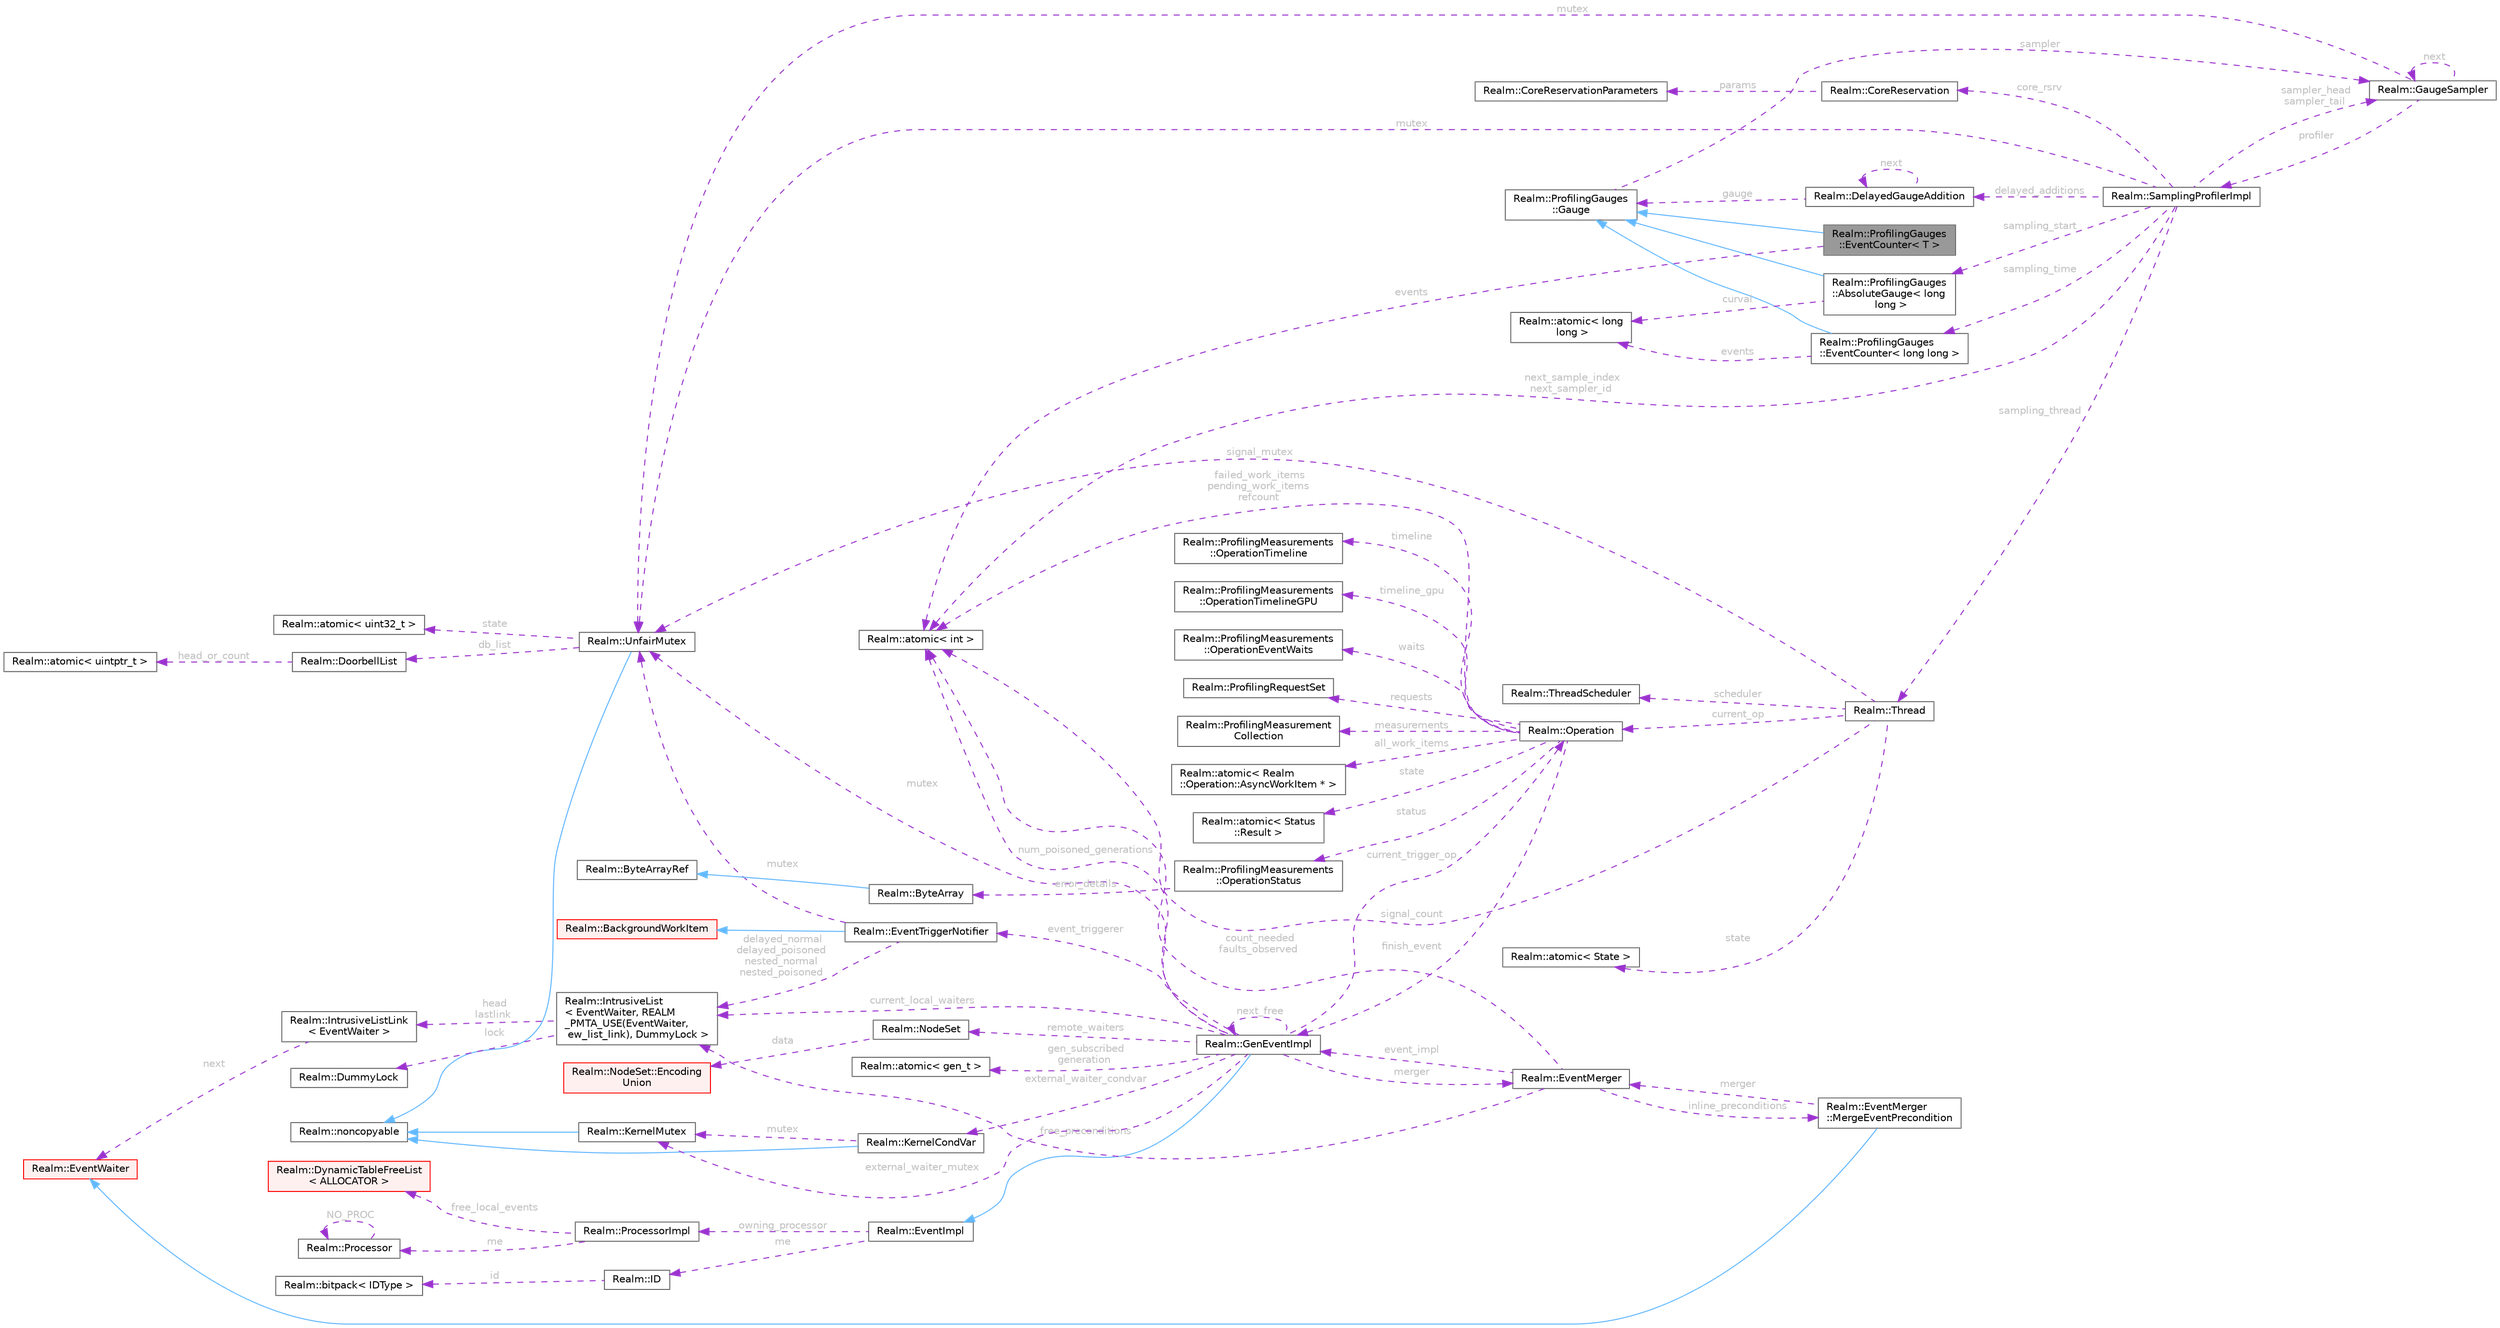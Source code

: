 digraph "Realm::ProfilingGauges::EventCounter&lt; T &gt;"
{
 // LATEX_PDF_SIZE
  bgcolor="transparent";
  edge [fontname=Helvetica,fontsize=10,labelfontname=Helvetica,labelfontsize=10];
  node [fontname=Helvetica,fontsize=10,shape=box,height=0.2,width=0.4];
  rankdir="LR";
  Node1 [id="Node000001",label="Realm::ProfilingGauges\l::EventCounter\< T \>",height=0.2,width=0.4,color="gray40", fillcolor="grey60", style="filled", fontcolor="black",tooltip=" "];
  Node2 -> Node1 [id="edge1_Node000001_Node000002",dir="back",color="steelblue1",style="solid",tooltip=" "];
  Node2 [id="Node000002",label="Realm::ProfilingGauges\l::Gauge",height=0.2,width=0.4,color="gray40", fillcolor="white", style="filled",URL="$classRealm_1_1ProfilingGauges_1_1Gauge.html",tooltip=" "];
  Node3 -> Node2 [id="edge2_Node000002_Node000003",dir="back",color="darkorchid3",style="dashed",tooltip=" ",label=" sampler",fontcolor="grey" ];
  Node3 [id="Node000003",label="Realm::GaugeSampler",height=0.2,width=0.4,color="gray40", fillcolor="white", style="filled",URL="$classRealm_1_1GaugeSampler.html",tooltip=" "];
  Node4 -> Node3 [id="edge3_Node000003_Node000004",dir="back",color="darkorchid3",style="dashed",tooltip=" ",label=" profiler",fontcolor="grey" ];
  Node4 [id="Node000004",label="Realm::SamplingProfilerImpl",height=0.2,width=0.4,color="gray40", fillcolor="white", style="filled",URL="$classRealm_1_1SamplingProfilerImpl.html",tooltip=" "];
  Node5 -> Node4 [id="edge4_Node000004_Node000005",dir="back",color="darkorchid3",style="dashed",tooltip=" ",label=" mutex",fontcolor="grey" ];
  Node5 [id="Node000005",label="Realm::UnfairMutex",height=0.2,width=0.4,color="gray40", fillcolor="white", style="filled",URL="$classRealm_1_1UnfairMutex.html",tooltip=" "];
  Node6 -> Node5 [id="edge5_Node000005_Node000006",dir="back",color="steelblue1",style="solid",tooltip=" "];
  Node6 [id="Node000006",label="Realm::noncopyable",height=0.2,width=0.4,color="gray40", fillcolor="white", style="filled",URL="$classRealm_1_1noncopyable.html",tooltip=" "];
  Node7 -> Node5 [id="edge6_Node000005_Node000007",dir="back",color="darkorchid3",style="dashed",tooltip=" ",label=" state",fontcolor="grey" ];
  Node7 [id="Node000007",label="Realm::atomic\< uint32_t \>",height=0.2,width=0.4,color="gray40", fillcolor="white", style="filled",URL="$classRealm_1_1atomic.html",tooltip=" "];
  Node8 -> Node5 [id="edge7_Node000005_Node000008",dir="back",color="darkorchid3",style="dashed",tooltip=" ",label=" db_list",fontcolor="grey" ];
  Node8 [id="Node000008",label="Realm::DoorbellList",height=0.2,width=0.4,color="gray40", fillcolor="white", style="filled",URL="$classRealm_1_1DoorbellList.html",tooltip=" "];
  Node9 -> Node8 [id="edge8_Node000008_Node000009",dir="back",color="darkorchid3",style="dashed",tooltip=" ",label=" head_or_count",fontcolor="grey" ];
  Node9 [id="Node000009",label="Realm::atomic\< uintptr_t \>",height=0.2,width=0.4,color="gray40", fillcolor="white", style="filled",URL="$classRealm_1_1atomic.html",tooltip=" "];
  Node10 -> Node4 [id="edge9_Node000004_Node000010",dir="back",color="darkorchid3",style="dashed",tooltip=" ",label=" next_sample_index\nnext_sampler_id",fontcolor="grey" ];
  Node10 [id="Node000010",label="Realm::atomic\< int \>",height=0.2,width=0.4,color="gray40", fillcolor="white", style="filled",URL="$classRealm_1_1atomic.html",tooltip=" "];
  Node3 -> Node4 [id="edge10_Node000004_Node000003",dir="back",color="darkorchid3",style="dashed",tooltip=" ",label=" sampler_head\nsampler_tail",fontcolor="grey" ];
  Node11 -> Node4 [id="edge11_Node000004_Node000011",dir="back",color="darkorchid3",style="dashed",tooltip=" ",label=" delayed_additions",fontcolor="grey" ];
  Node11 [id="Node000011",label="Realm::DelayedGaugeAddition",height=0.2,width=0.4,color="gray40", fillcolor="white", style="filled",URL="$classRealm_1_1DelayedGaugeAddition.html",tooltip=" "];
  Node2 -> Node11 [id="edge12_Node000011_Node000002",dir="back",color="darkorchid3",style="dashed",tooltip=" ",label=" gauge",fontcolor="grey" ];
  Node11 -> Node11 [id="edge13_Node000011_Node000011",dir="back",color="darkorchid3",style="dashed",tooltip=" ",label=" next",fontcolor="grey" ];
  Node12 -> Node4 [id="edge14_Node000004_Node000012",dir="back",color="darkorchid3",style="dashed",tooltip=" ",label=" core_rsrv",fontcolor="grey" ];
  Node12 [id="Node000012",label="Realm::CoreReservation",height=0.2,width=0.4,color="gray40", fillcolor="white", style="filled",URL="$classRealm_1_1CoreReservation.html",tooltip=" "];
  Node13 -> Node12 [id="edge15_Node000012_Node000013",dir="back",color="darkorchid3",style="dashed",tooltip=" ",label=" params",fontcolor="grey" ];
  Node13 [id="Node000013",label="Realm::CoreReservationParameters",height=0.2,width=0.4,color="gray40", fillcolor="white", style="filled",URL="$classRealm_1_1CoreReservationParameters.html",tooltip=" "];
  Node14 -> Node4 [id="edge16_Node000004_Node000014",dir="back",color="darkorchid3",style="dashed",tooltip=" ",label=" sampling_thread",fontcolor="grey" ];
  Node14 [id="Node000014",label="Realm::Thread",height=0.2,width=0.4,color="gray40", fillcolor="white", style="filled",URL="$classRealm_1_1Thread.html",tooltip=" "];
  Node15 -> Node14 [id="edge17_Node000014_Node000015",dir="back",color="darkorchid3",style="dashed",tooltip=" ",label=" state",fontcolor="grey" ];
  Node15 [id="Node000015",label="Realm::atomic\< State \>",height=0.2,width=0.4,color="gray40", fillcolor="white", style="filled",URL="$classRealm_1_1atomic.html",tooltip=" "];
  Node16 -> Node14 [id="edge18_Node000014_Node000016",dir="back",color="darkorchid3",style="dashed",tooltip=" ",label=" scheduler",fontcolor="grey" ];
  Node16 [id="Node000016",label="Realm::ThreadScheduler",height=0.2,width=0.4,color="gray40", fillcolor="white", style="filled",URL="$classRealm_1_1ThreadScheduler.html",tooltip=" "];
  Node17 -> Node14 [id="edge19_Node000014_Node000017",dir="back",color="darkorchid3",style="dashed",tooltip=" ",label=" current_op",fontcolor="grey" ];
  Node17 [id="Node000017",label="Realm::Operation",height=0.2,width=0.4,color="gray40", fillcolor="white", style="filled",URL="$classRealm_1_1Operation.html",tooltip=" "];
  Node18 -> Node17 [id="edge20_Node000017_Node000018",dir="back",color="darkorchid3",style="dashed",tooltip=" ",label=" finish_event",fontcolor="grey" ];
  Node18 [id="Node000018",label="Realm::GenEventImpl",height=0.2,width=0.4,color="gray40", fillcolor="white", style="filled",URL="$classRealm_1_1GenEventImpl.html",tooltip=" "];
  Node19 -> Node18 [id="edge21_Node000018_Node000019",dir="back",color="steelblue1",style="solid",tooltip=" "];
  Node19 [id="Node000019",label="Realm::EventImpl",height=0.2,width=0.4,color="gray40", fillcolor="white", style="filled",URL="$classRealm_1_1EventImpl.html",tooltip=" "];
  Node20 -> Node19 [id="edge22_Node000019_Node000020",dir="back",color="darkorchid3",style="dashed",tooltip=" ",label=" me",fontcolor="grey" ];
  Node20 [id="Node000020",label="Realm::ID",height=0.2,width=0.4,color="gray40", fillcolor="white", style="filled",URL="$classRealm_1_1ID.html",tooltip=" "];
  Node21 -> Node20 [id="edge23_Node000020_Node000021",dir="back",color="darkorchid3",style="dashed",tooltip=" ",label=" id",fontcolor="grey" ];
  Node21 [id="Node000021",label="Realm::bitpack\< IDType \>",height=0.2,width=0.4,color="gray40", fillcolor="white", style="filled",URL="$classRealm_1_1bitpack.html",tooltip=" "];
  Node22 -> Node19 [id="edge24_Node000019_Node000022",dir="back",color="darkorchid3",style="dashed",tooltip=" ",label=" owning_processor",fontcolor="grey" ];
  Node22 [id="Node000022",label="Realm::ProcessorImpl",height=0.2,width=0.4,color="gray40", fillcolor="white", style="filled",URL="$classRealm_1_1ProcessorImpl.html",tooltip=" "];
  Node23 -> Node22 [id="edge25_Node000022_Node000023",dir="back",color="darkorchid3",style="dashed",tooltip=" ",label=" free_local_events",fontcolor="grey" ];
  Node23 [id="Node000023",label="Realm::DynamicTableFreeList\l\< ALLOCATOR \>",height=0.2,width=0.4,color="red", fillcolor="#FFF0F0", style="filled",URL="$classRealm_1_1DynamicTableFreeList.html",tooltip=" "];
  Node25 -> Node22 [id="edge26_Node000022_Node000025",dir="back",color="darkorchid3",style="dashed",tooltip=" ",label=" me",fontcolor="grey" ];
  Node25 [id="Node000025",label="Realm::Processor",height=0.2,width=0.4,color="gray40", fillcolor="white", style="filled",URL="$classRealm_1_1Processor.html",tooltip=" "];
  Node25 -> Node25 [id="edge27_Node000025_Node000025",dir="back",color="darkorchid3",style="dashed",tooltip=" ",label=" NO_PROC",fontcolor="grey" ];
  Node26 -> Node18 [id="edge28_Node000018_Node000026",dir="back",color="darkorchid3",style="dashed",tooltip=" ",label=" gen_subscribed\ngeneration",fontcolor="grey" ];
  Node26 [id="Node000026",label="Realm::atomic\< gen_t \>",height=0.2,width=0.4,color="gray40", fillcolor="white", style="filled",URL="$classRealm_1_1atomic.html",tooltip=" "];
  Node10 -> Node18 [id="edge29_Node000018_Node000010",dir="back",color="darkorchid3",style="dashed",tooltip=" ",label=" num_poisoned_generations",fontcolor="grey" ];
  Node18 -> Node18 [id="edge30_Node000018_Node000018",dir="back",color="darkorchid3",style="dashed",tooltip=" ",label=" next_free",fontcolor="grey" ];
  Node27 -> Node18 [id="edge31_Node000018_Node000027",dir="back",color="darkorchid3",style="dashed",tooltip=" ",label=" merger",fontcolor="grey" ];
  Node27 [id="Node000027",label="Realm::EventMerger",height=0.2,width=0.4,color="gray40", fillcolor="white", style="filled",URL="$classRealm_1_1EventMerger.html",tooltip=" "];
  Node18 -> Node27 [id="edge32_Node000027_Node000018",dir="back",color="darkorchid3",style="dashed",tooltip=" ",label=" event_impl",fontcolor="grey" ];
  Node10 -> Node27 [id="edge33_Node000027_Node000010",dir="back",color="darkorchid3",style="dashed",tooltip=" ",label=" count_needed\nfaults_observed",fontcolor="grey" ];
  Node28 -> Node27 [id="edge34_Node000027_Node000028",dir="back",color="darkorchid3",style="dashed",tooltip=" ",label=" inline_preconditions",fontcolor="grey" ];
  Node28 [id="Node000028",label="Realm::EventMerger\l::MergeEventPrecondition",height=0.2,width=0.4,color="gray40", fillcolor="white", style="filled",URL="$classRealm_1_1EventMerger_1_1MergeEventPrecondition.html",tooltip=" "];
  Node29 -> Node28 [id="edge35_Node000028_Node000029",dir="back",color="steelblue1",style="solid",tooltip=" "];
  Node29 [id="Node000029",label="Realm::EventWaiter",height=0.2,width=0.4,color="red", fillcolor="#FFF0F0", style="filled",URL="$classRealm_1_1EventWaiter.html",tooltip=" "];
  Node27 -> Node28 [id="edge36_Node000028_Node000027",dir="back",color="darkorchid3",style="dashed",tooltip=" ",label=" merger",fontcolor="grey" ];
  Node31 -> Node27 [id="edge37_Node000027_Node000031",dir="back",color="darkorchid3",style="dashed",tooltip=" ",label=" free_preconditions",fontcolor="grey" ];
  Node31 [id="Node000031",label="Realm::IntrusiveList\l\< EventWaiter, REALM\l_PMTA_USE(EventWaiter,\l ew_list_link), DummyLock \>",height=0.2,width=0.4,color="gray40", fillcolor="white", style="filled",URL="$classRealm_1_1IntrusiveList.html",tooltip=" "];
  Node32 -> Node31 [id="edge38_Node000031_Node000032",dir="back",color="darkorchid3",style="dashed",tooltip=" ",label=" lock",fontcolor="grey" ];
  Node32 [id="Node000032",label="Realm::DummyLock",height=0.2,width=0.4,color="gray40", fillcolor="white", style="filled",URL="$classRealm_1_1DummyLock.html",tooltip=" "];
  Node33 -> Node31 [id="edge39_Node000031_Node000033",dir="back",color="darkorchid3",style="dashed",tooltip=" ",label=" head\nlastlink",fontcolor="grey" ];
  Node33 [id="Node000033",label="Realm::IntrusiveListLink\l\< EventWaiter \>",height=0.2,width=0.4,color="gray40", fillcolor="white", style="filled",URL="$structRealm_1_1IntrusiveListLink.html",tooltip=" "];
  Node29 -> Node33 [id="edge40_Node000033_Node000029",dir="back",color="darkorchid3",style="dashed",tooltip=" ",label=" next",fontcolor="grey" ];
  Node34 -> Node18 [id="edge41_Node000018_Node000034",dir="back",color="darkorchid3",style="dashed",tooltip=" ",label=" event_triggerer",fontcolor="grey" ];
  Node34 [id="Node000034",label="Realm::EventTriggerNotifier",height=0.2,width=0.4,color="gray40", fillcolor="white", style="filled",URL="$classRealm_1_1EventTriggerNotifier.html",tooltip=" "];
  Node35 -> Node34 [id="edge42_Node000034_Node000035",dir="back",color="steelblue1",style="solid",tooltip=" "];
  Node35 [id="Node000035",label="Realm::BackgroundWorkItem",height=0.2,width=0.4,color="red", fillcolor="#FFF0F0", style="filled",URL="$classRealm_1_1BackgroundWorkItem.html",tooltip=" "];
  Node5 -> Node34 [id="edge43_Node000034_Node000005",dir="back",color="darkorchid3",style="dashed",tooltip=" ",label=" mutex",fontcolor="grey" ];
  Node31 -> Node34 [id="edge44_Node000034_Node000031",dir="back",color="darkorchid3",style="dashed",tooltip=" ",label=" delayed_normal\ndelayed_poisoned\nnested_normal\nnested_poisoned",fontcolor="grey" ];
  Node5 -> Node18 [id="edge45_Node000018_Node000005",dir="back",color="darkorchid3",style="dashed",tooltip=" ",label=" mutex",fontcolor="grey" ];
  Node17 -> Node18 [id="edge46_Node000018_Node000017",dir="back",color="darkorchid3",style="dashed",tooltip=" ",label=" current_trigger_op",fontcolor="grey" ];
  Node31 -> Node18 [id="edge47_Node000018_Node000031",dir="back",color="darkorchid3",style="dashed",tooltip=" ",label=" current_local_waiters",fontcolor="grey" ];
  Node42 -> Node18 [id="edge48_Node000018_Node000042",dir="back",color="darkorchid3",style="dashed",tooltip=" ",label=" external_waiter_mutex",fontcolor="grey" ];
  Node42 [id="Node000042",label="Realm::KernelMutex",height=0.2,width=0.4,color="gray40", fillcolor="white", style="filled",URL="$classRealm_1_1KernelMutex.html",tooltip=" "];
  Node6 -> Node42 [id="edge49_Node000042_Node000006",dir="back",color="steelblue1",style="solid",tooltip=" "];
  Node43 -> Node18 [id="edge50_Node000018_Node000043",dir="back",color="darkorchid3",style="dashed",tooltip=" ",label=" external_waiter_condvar",fontcolor="grey" ];
  Node43 [id="Node000043",label="Realm::KernelCondVar",height=0.2,width=0.4,color="gray40", fillcolor="white", style="filled",URL="$classRealm_1_1KernelCondVar.html",tooltip=" "];
  Node6 -> Node43 [id="edge51_Node000043_Node000006",dir="back",color="steelblue1",style="solid",tooltip=" "];
  Node42 -> Node43 [id="edge52_Node000043_Node000042",dir="back",color="darkorchid3",style="dashed",tooltip=" ",label=" mutex",fontcolor="grey" ];
  Node44 -> Node18 [id="edge53_Node000018_Node000044",dir="back",color="darkorchid3",style="dashed",tooltip=" ",label=" remote_waiters",fontcolor="grey" ];
  Node44 [id="Node000044",label="Realm::NodeSet",height=0.2,width=0.4,color="gray40", fillcolor="white", style="filled",URL="$classRealm_1_1NodeSet.html",tooltip=" "];
  Node45 -> Node44 [id="edge54_Node000044_Node000045",dir="back",color="darkorchid3",style="dashed",tooltip=" ",label=" data",fontcolor="grey" ];
  Node45 [id="Node000045",label="Realm::NodeSet::Encoding\lUnion",height=0.2,width=0.4,color="red", fillcolor="#FFF0F0", style="filled",URL="$unionRealm_1_1NodeSet_1_1EncodingUnion.html",tooltip=" "];
  Node10 -> Node17 [id="edge55_Node000017_Node000010",dir="back",color="darkorchid3",style="dashed",tooltip=" ",label=" failed_work_items\npending_work_items\nrefcount",fontcolor="grey" ];
  Node47 -> Node17 [id="edge56_Node000017_Node000047",dir="back",color="darkorchid3",style="dashed",tooltip=" ",label=" state",fontcolor="grey" ];
  Node47 [id="Node000047",label="Realm::atomic\< Status\l::Result \>",height=0.2,width=0.4,color="gray40", fillcolor="white", style="filled",URL="$classRealm_1_1atomic.html",tooltip=" "];
  Node48 -> Node17 [id="edge57_Node000017_Node000048",dir="back",color="darkorchid3",style="dashed",tooltip=" ",label=" status",fontcolor="grey" ];
  Node48 [id="Node000048",label="Realm::ProfilingMeasurements\l::OperationStatus",height=0.2,width=0.4,color="gray40", fillcolor="white", style="filled",URL="$structRealm_1_1ProfilingMeasurements_1_1OperationStatus.html",tooltip=" "];
  Node49 -> Node48 [id="edge58_Node000048_Node000049",dir="back",color="darkorchid3",style="dashed",tooltip=" ",label=" error_details",fontcolor="grey" ];
  Node49 [id="Node000049",label="Realm::ByteArray",height=0.2,width=0.4,color="gray40", fillcolor="white", style="filled",URL="$classRealm_1_1ByteArray.html",tooltip=" "];
  Node50 -> Node49 [id="edge59_Node000049_Node000050",dir="back",color="steelblue1",style="solid",tooltip=" "];
  Node50 [id="Node000050",label="Realm::ByteArrayRef",height=0.2,width=0.4,color="gray40", fillcolor="white", style="filled",URL="$classRealm_1_1ByteArrayRef.html",tooltip=" "];
  Node51 -> Node17 [id="edge60_Node000017_Node000051",dir="back",color="darkorchid3",style="dashed",tooltip=" ",label=" timeline",fontcolor="grey" ];
  Node51 [id="Node000051",label="Realm::ProfilingMeasurements\l::OperationTimeline",height=0.2,width=0.4,color="gray40", fillcolor="white", style="filled",URL="$structRealm_1_1ProfilingMeasurements_1_1OperationTimeline.html",tooltip=" "];
  Node52 -> Node17 [id="edge61_Node000017_Node000052",dir="back",color="darkorchid3",style="dashed",tooltip=" ",label=" timeline_gpu",fontcolor="grey" ];
  Node52 [id="Node000052",label="Realm::ProfilingMeasurements\l::OperationTimelineGPU",height=0.2,width=0.4,color="gray40", fillcolor="white", style="filled",URL="$structRealm_1_1ProfilingMeasurements_1_1OperationTimelineGPU.html",tooltip=" "];
  Node53 -> Node17 [id="edge62_Node000017_Node000053",dir="back",color="darkorchid3",style="dashed",tooltip=" ",label=" waits",fontcolor="grey" ];
  Node53 [id="Node000053",label="Realm::ProfilingMeasurements\l::OperationEventWaits",height=0.2,width=0.4,color="gray40", fillcolor="white", style="filled",URL="$structRealm_1_1ProfilingMeasurements_1_1OperationEventWaits.html",tooltip=" "];
  Node54 -> Node17 [id="edge63_Node000017_Node000054",dir="back",color="darkorchid3",style="dashed",tooltip=" ",label=" requests",fontcolor="grey" ];
  Node54 [id="Node000054",label="Realm::ProfilingRequestSet",height=0.2,width=0.4,color="gray40", fillcolor="white", style="filled",URL="$classRealm_1_1ProfilingRequestSet.html",tooltip=" "];
  Node55 -> Node17 [id="edge64_Node000017_Node000055",dir="back",color="darkorchid3",style="dashed",tooltip=" ",label=" measurements",fontcolor="grey" ];
  Node55 [id="Node000055",label="Realm::ProfilingMeasurement\lCollection",height=0.2,width=0.4,color="gray40", fillcolor="white", style="filled",URL="$classRealm_1_1ProfilingMeasurementCollection.html",tooltip=" "];
  Node56 -> Node17 [id="edge65_Node000017_Node000056",dir="back",color="darkorchid3",style="dashed",tooltip=" ",label=" all_work_items",fontcolor="grey" ];
  Node56 [id="Node000056",label="Realm::atomic\< Realm\l::Operation::AsyncWorkItem * \>",height=0.2,width=0.4,color="gray40", fillcolor="white", style="filled",URL="$classRealm_1_1atomic.html",tooltip=" "];
  Node10 -> Node14 [id="edge66_Node000014_Node000010",dir="back",color="darkorchid3",style="dashed",tooltip=" ",label=" signal_count",fontcolor="grey" ];
  Node5 -> Node14 [id="edge67_Node000014_Node000005",dir="back",color="darkorchid3",style="dashed",tooltip=" ",label=" signal_mutex",fontcolor="grey" ];
  Node57 -> Node4 [id="edge68_Node000004_Node000057",dir="back",color="darkorchid3",style="dashed",tooltip=" ",label=" sampling_start",fontcolor="grey" ];
  Node57 [id="Node000057",label="Realm::ProfilingGauges\l::AbsoluteGauge\< long\l long \>",height=0.2,width=0.4,color="gray40", fillcolor="white", style="filled",URL="$classRealm_1_1ProfilingGauges_1_1AbsoluteGauge.html",tooltip=" "];
  Node2 -> Node57 [id="edge69_Node000057_Node000002",dir="back",color="steelblue1",style="solid",tooltip=" "];
  Node58 -> Node57 [id="edge70_Node000057_Node000058",dir="back",color="darkorchid3",style="dashed",tooltip=" ",label=" curval",fontcolor="grey" ];
  Node58 [id="Node000058",label="Realm::atomic\< long\l long \>",height=0.2,width=0.4,color="gray40", fillcolor="white", style="filled",URL="$classRealm_1_1atomic.html",tooltip=" "];
  Node59 -> Node4 [id="edge71_Node000004_Node000059",dir="back",color="darkorchid3",style="dashed",tooltip=" ",label=" sampling_time",fontcolor="grey" ];
  Node59 [id="Node000059",label="Realm::ProfilingGauges\l::EventCounter\< long long \>",height=0.2,width=0.4,color="gray40", fillcolor="white", style="filled",URL="$classRealm_1_1ProfilingGauges_1_1EventCounter.html",tooltip=" "];
  Node2 -> Node59 [id="edge72_Node000059_Node000002",dir="back",color="steelblue1",style="solid",tooltip=" "];
  Node58 -> Node59 [id="edge73_Node000059_Node000058",dir="back",color="darkorchid3",style="dashed",tooltip=" ",label=" events",fontcolor="grey" ];
  Node5 -> Node3 [id="edge74_Node000003_Node000005",dir="back",color="darkorchid3",style="dashed",tooltip=" ",label=" mutex",fontcolor="grey" ];
  Node3 -> Node3 [id="edge75_Node000003_Node000003",dir="back",color="darkorchid3",style="dashed",tooltip=" ",label=" next",fontcolor="grey" ];
  Node10 -> Node1 [id="edge76_Node000001_Node000010",dir="back",color="darkorchid3",style="dashed",tooltip=" ",label=" events",fontcolor="grey" ];
}
